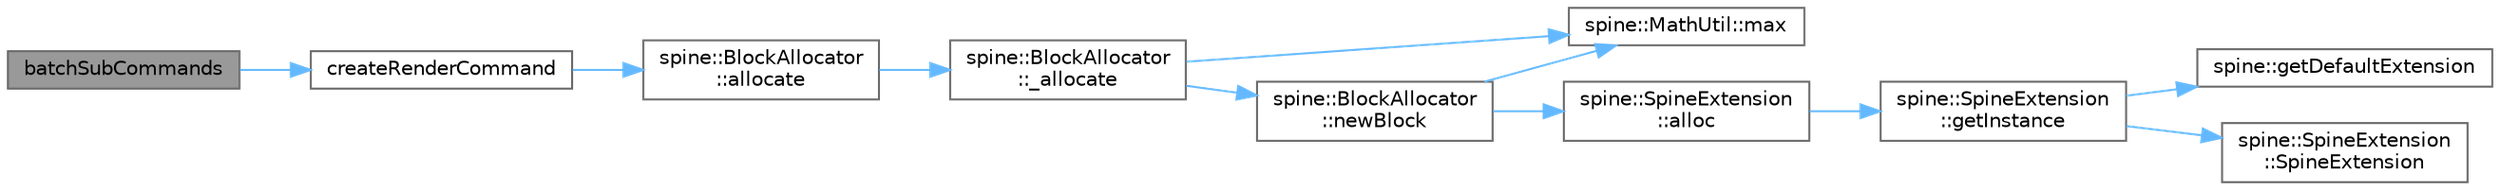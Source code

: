 digraph "batchSubCommands"
{
 // LATEX_PDF_SIZE
  bgcolor="transparent";
  edge [fontname=Helvetica,fontsize=10,labelfontname=Helvetica,labelfontsize=10];
  node [fontname=Helvetica,fontsize=10,shape=box,height=0.2,width=0.4];
  rankdir="LR";
  Node1 [id="Node000001",label="batchSubCommands",height=0.2,width=0.4,color="gray40", fillcolor="grey60", style="filled", fontcolor="black",tooltip=" "];
  Node1 -> Node2 [id="edge11_Node000001_Node000002",color="steelblue1",style="solid",tooltip=" "];
  Node2 [id="Node000002",label="createRenderCommand",height=0.2,width=0.4,color="grey40", fillcolor="white", style="filled",URL="$_skeleton_renderer_8cpp.html#a3103769a521e71530534053e719e62d5",tooltip=" "];
  Node2 -> Node3 [id="edge12_Node000002_Node000003",color="steelblue1",style="solid",tooltip=" "];
  Node3 [id="Node000003",label="spine::BlockAllocator\l::allocate",height=0.2,width=0.4,color="grey40", fillcolor="white", style="filled",URL="$classspine_1_1_block_allocator.html#a0186d7cf5f46ecaca58d4634fbef27d8",tooltip=" "];
  Node3 -> Node4 [id="edge13_Node000003_Node000004",color="steelblue1",style="solid",tooltip=" "];
  Node4 [id="Node000004",label="spine::BlockAllocator\l::_allocate",height=0.2,width=0.4,color="grey40", fillcolor="white", style="filled",URL="$classspine_1_1_block_allocator.html#ab84453580f577874caafd243e23ef49f",tooltip=" "];
  Node4 -> Node5 [id="edge14_Node000004_Node000005",color="steelblue1",style="solid",tooltip=" "];
  Node5 [id="Node000005",label="spine::MathUtil::max",height=0.2,width=0.4,color="grey40", fillcolor="white", style="filled",URL="$classspine_1_1_math_util.html#a61ce0db5c69055db5e7002bd927b6c52",tooltip=" "];
  Node4 -> Node6 [id="edge15_Node000004_Node000006",color="steelblue1",style="solid",tooltip=" "];
  Node6 [id="Node000006",label="spine::BlockAllocator\l::newBlock",height=0.2,width=0.4,color="grey40", fillcolor="white", style="filled",URL="$classspine_1_1_block_allocator.html#a736398d74a07bc42b8d246f74525b306",tooltip=" "];
  Node6 -> Node7 [id="edge16_Node000006_Node000007",color="steelblue1",style="solid",tooltip=" "];
  Node7 [id="Node000007",label="spine::SpineExtension\l::alloc",height=0.2,width=0.4,color="grey40", fillcolor="white", style="filled",URL="$classspine_1_1_spine_extension.html#a220903a1a9a94bb1d9719f192ff5a469",tooltip=" "];
  Node7 -> Node8 [id="edge17_Node000007_Node000008",color="steelblue1",style="solid",tooltip=" "];
  Node8 [id="Node000008",label="spine::SpineExtension\l::getInstance",height=0.2,width=0.4,color="grey40", fillcolor="white", style="filled",URL="$classspine_1_1_spine_extension.html#ab60f2a37a933de36919feea9a33de55b",tooltip=" "];
  Node8 -> Node9 [id="edge18_Node000008_Node000009",color="steelblue1",style="solid",tooltip=" "];
  Node9 [id="Node000009",label="spine::getDefaultExtension",height=0.2,width=0.4,color="grey40", fillcolor="white", style="filled",URL="$namespacespine.html#a24f615f096f30200fe83c7a9cc811f75",tooltip=" "];
  Node8 -> Node10 [id="edge19_Node000008_Node000010",color="steelblue1",style="solid",tooltip=" "];
  Node10 [id="Node000010",label="spine::SpineExtension\l::SpineExtension",height=0.2,width=0.4,color="grey40", fillcolor="white", style="filled",URL="$classspine_1_1_spine_extension.html#ae8793479e170e386fa72946ca48758ab",tooltip=" "];
  Node6 -> Node5 [id="edge20_Node000006_Node000005",color="steelblue1",style="solid",tooltip=" "];
}
